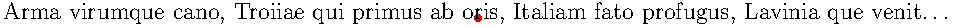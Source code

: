 real r = 1.5;

draw(circle((0,0), r));
draw(r*N--r*S, red);
draw(r*NW--r*SE, red);
draw(r*W--r*E, red);
draw(r*SW--r*NE, red);

string beowulf = "Hwæt! We gardena in geardagum, theodcyninga thrym gefrunon, hu tha æthelingas ellen fremedon.";
label("Arma virumque cano, Troiiae qui primus ab oris, Italiam fato profugus, Lavinia que venit…", r*3/2*N);